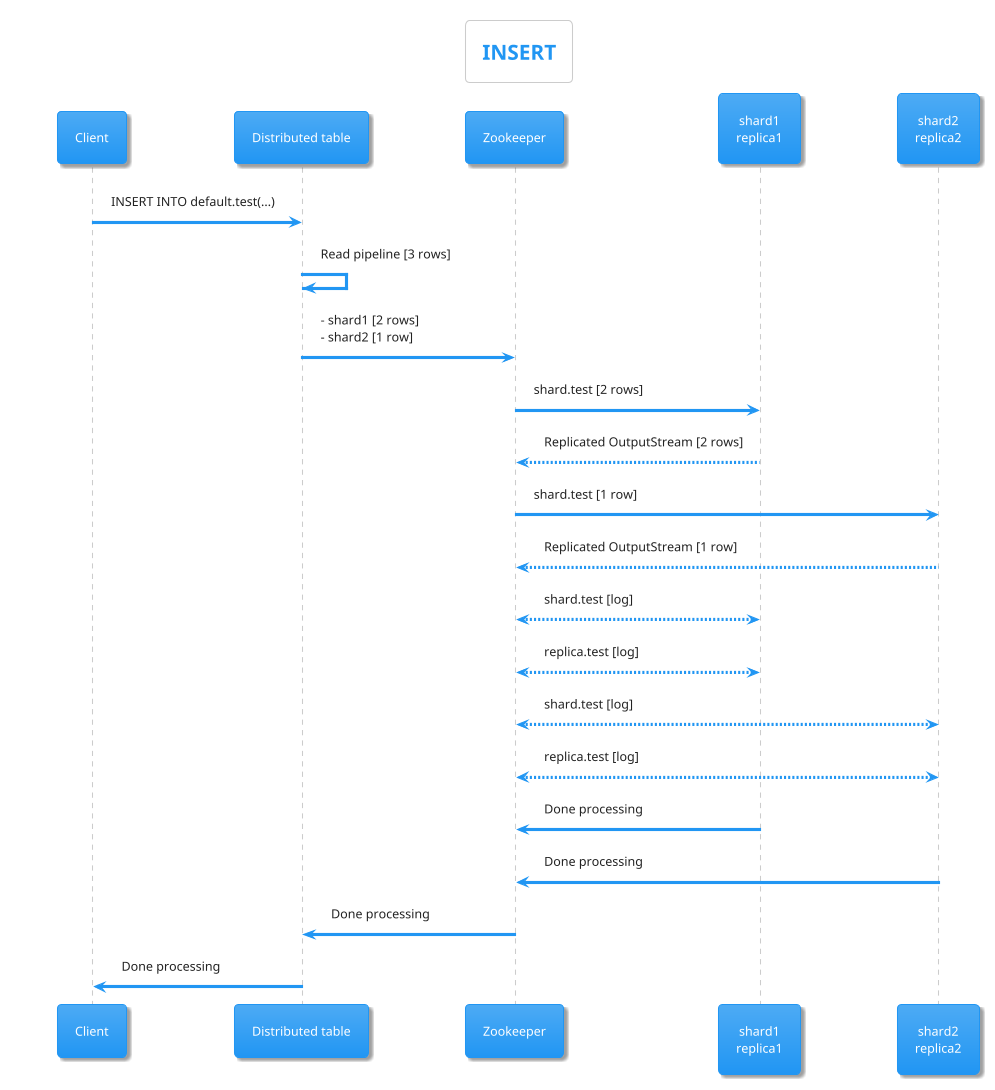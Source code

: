 @startuml insert
!theme materia
skinparam componentStyle uml2

title INSERT


Client -> "Distributed table": INSERT INTO default.test(...)

"Distributed table" -> "Distributed table": Read pipeline [3 rows]
"Distributed table" -> Zookeeper: - shard1 [2 rows]\n- shard2 [1 row]


Zookeeper -> "shard1\nreplica1": shard.test [2 rows]
"shard1\nreplica1" --> Zookeeper: Replicated OutputStream [2 rows]

Zookeeper -> "shard2\nreplica2": shard.test [1 row]
"shard2\nreplica2" --> Zookeeper: Replicated OutputStream [1 row]


"shard1\nreplica1" <--> Zookeeper: shard.test [log]
"shard1\nreplica1" <--> Zookeeper: replica.test [log]
"shard2\nreplica2" <--> Zookeeper: shard.test [log]
"shard2\nreplica2" <--> Zookeeper: replica.test [log]

"shard1\nreplica1" -> Zookeeper: Done processing
"shard2\nreplica2" -> Zookeeper: Done processing

Zookeeper -> "Distributed table": Done processing
"Distributed table" -> Client: Done processing

@enduml 